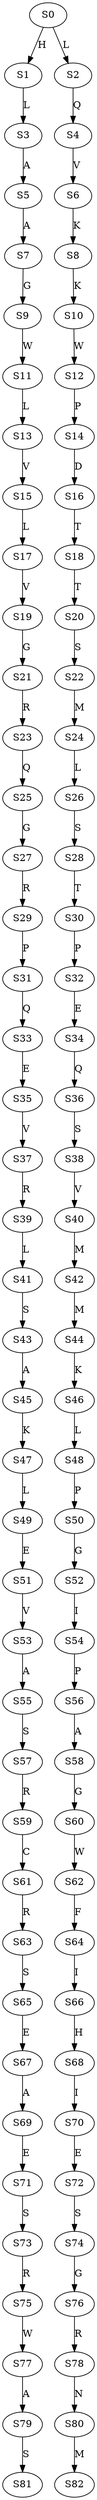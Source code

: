strict digraph  {
	S0 -> S1 [ label = H ];
	S0 -> S2 [ label = L ];
	S1 -> S3 [ label = L ];
	S2 -> S4 [ label = Q ];
	S3 -> S5 [ label = A ];
	S4 -> S6 [ label = V ];
	S5 -> S7 [ label = A ];
	S6 -> S8 [ label = K ];
	S7 -> S9 [ label = G ];
	S8 -> S10 [ label = K ];
	S9 -> S11 [ label = W ];
	S10 -> S12 [ label = W ];
	S11 -> S13 [ label = L ];
	S12 -> S14 [ label = P ];
	S13 -> S15 [ label = V ];
	S14 -> S16 [ label = D ];
	S15 -> S17 [ label = L ];
	S16 -> S18 [ label = T ];
	S17 -> S19 [ label = V ];
	S18 -> S20 [ label = T ];
	S19 -> S21 [ label = G ];
	S20 -> S22 [ label = S ];
	S21 -> S23 [ label = R ];
	S22 -> S24 [ label = M ];
	S23 -> S25 [ label = Q ];
	S24 -> S26 [ label = L ];
	S25 -> S27 [ label = G ];
	S26 -> S28 [ label = S ];
	S27 -> S29 [ label = R ];
	S28 -> S30 [ label = T ];
	S29 -> S31 [ label = P ];
	S30 -> S32 [ label = P ];
	S31 -> S33 [ label = Q ];
	S32 -> S34 [ label = E ];
	S33 -> S35 [ label = E ];
	S34 -> S36 [ label = Q ];
	S35 -> S37 [ label = V ];
	S36 -> S38 [ label = S ];
	S37 -> S39 [ label = R ];
	S38 -> S40 [ label = V ];
	S39 -> S41 [ label = L ];
	S40 -> S42 [ label = M ];
	S41 -> S43 [ label = S ];
	S42 -> S44 [ label = M ];
	S43 -> S45 [ label = A ];
	S44 -> S46 [ label = K ];
	S45 -> S47 [ label = K ];
	S46 -> S48 [ label = L ];
	S47 -> S49 [ label = L ];
	S48 -> S50 [ label = P ];
	S49 -> S51 [ label = E ];
	S50 -> S52 [ label = G ];
	S51 -> S53 [ label = V ];
	S52 -> S54 [ label = I ];
	S53 -> S55 [ label = A ];
	S54 -> S56 [ label = P ];
	S55 -> S57 [ label = S ];
	S56 -> S58 [ label = A ];
	S57 -> S59 [ label = R ];
	S58 -> S60 [ label = G ];
	S59 -> S61 [ label = C ];
	S60 -> S62 [ label = W ];
	S61 -> S63 [ label = R ];
	S62 -> S64 [ label = F ];
	S63 -> S65 [ label = S ];
	S64 -> S66 [ label = I ];
	S65 -> S67 [ label = E ];
	S66 -> S68 [ label = H ];
	S67 -> S69 [ label = A ];
	S68 -> S70 [ label = I ];
	S69 -> S71 [ label = E ];
	S70 -> S72 [ label = E ];
	S71 -> S73 [ label = S ];
	S72 -> S74 [ label = S ];
	S73 -> S75 [ label = R ];
	S74 -> S76 [ label = G ];
	S75 -> S77 [ label = W ];
	S76 -> S78 [ label = R ];
	S77 -> S79 [ label = A ];
	S78 -> S80 [ label = N ];
	S79 -> S81 [ label = S ];
	S80 -> S82 [ label = M ];
}
